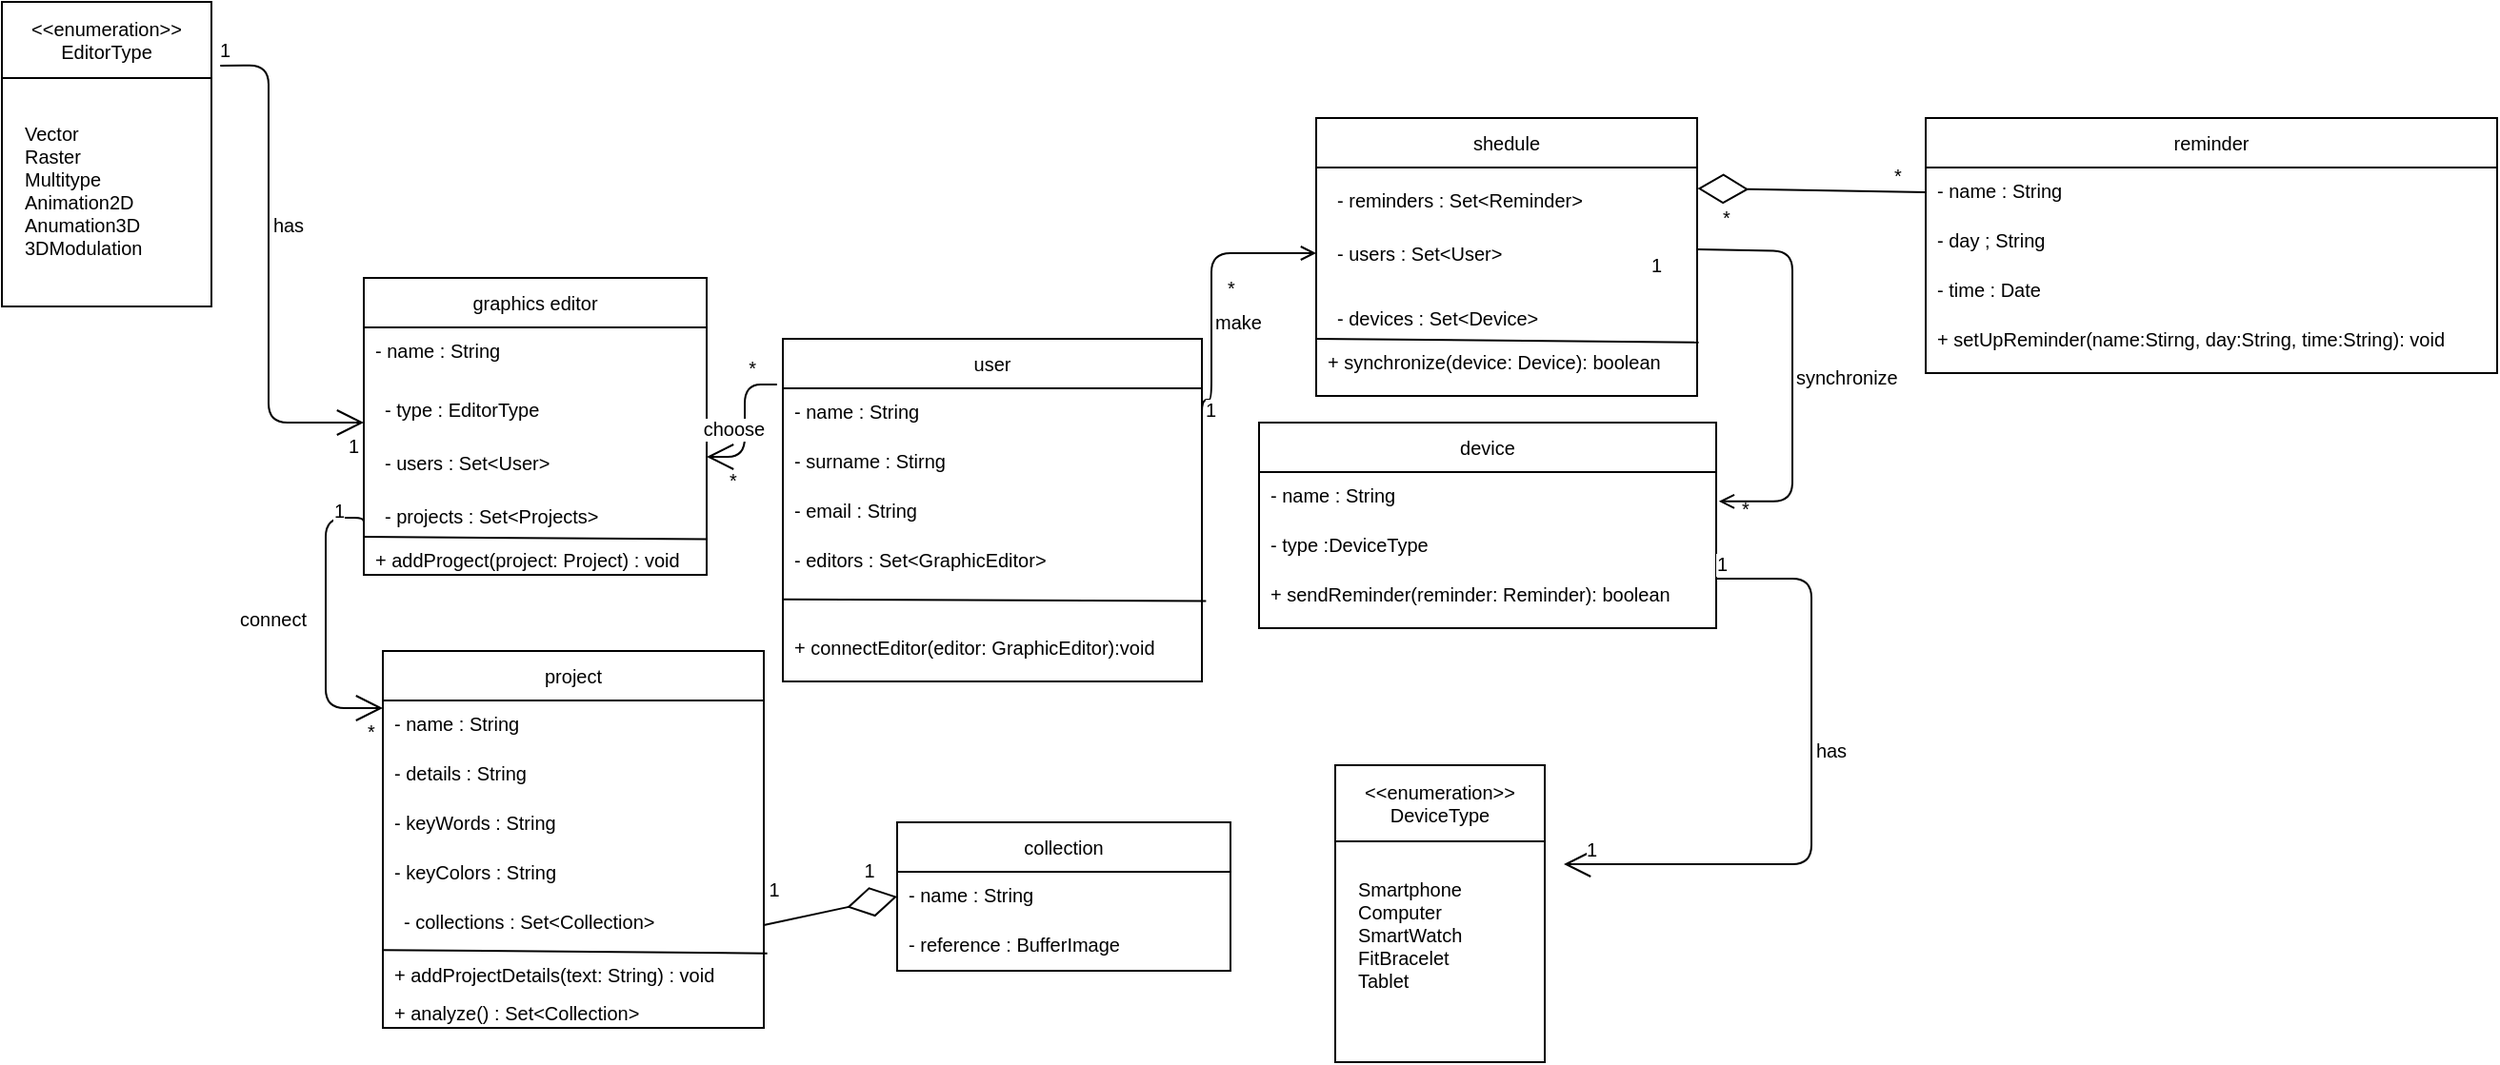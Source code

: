 <mxfile version="20.4.0" type="device"><diagram id="mCyr1kptdM3YggUfpTlr" name="Page-1"><mxGraphModel dx="1536" dy="1460" grid="1" gridSize="10" guides="1" tooltips="1" connect="1" arrows="1" fold="1" page="1" pageScale="1" pageWidth="850" pageHeight="1100" math="0" shadow="0"><root><mxCell id="0"/><mxCell id="1" parent="0"/><mxCell id="I3R1UJ650_A3PwCPnRqX-1" value="graphics editor" style="swimlane;fontStyle=0;childLayout=stackLayout;horizontal=1;startSize=26;fillColor=none;horizontalStack=0;resizeParent=1;resizeParentMax=0;resizeLast=0;collapsible=1;marginBottom=0;fontSize=10;" parent="1" vertex="1"><mxGeometry x="40" y="-256" width="180" height="156" as="geometry"/></mxCell><mxCell id="I3R1UJ650_A3PwCPnRqX-2" value="- name : String" style="text;strokeColor=none;fillColor=none;align=left;verticalAlign=top;spacingLeft=4;spacingRight=4;overflow=hidden;rotatable=0;points=[[0,0.5],[1,0.5]];portConstraint=eastwest;fontSize=10;" parent="I3R1UJ650_A3PwCPnRqX-1" vertex="1"><mxGeometry y="26" width="180" height="26" as="geometry"/></mxCell><mxCell id="I3R1UJ650_A3PwCPnRqX-3" value="- type : EditorType" style="text;strokeColor=none;fillColor=none;align=left;verticalAlign=top;spacingLeft=4;spacingRight=4;overflow=hidden;rotatable=0;points=[[0,0.5],[1,0.5]];portConstraint=eastwest;spacing=7;fontSize=10;" parent="I3R1UJ650_A3PwCPnRqX-1" vertex="1"><mxGeometry y="52" width="180" height="28" as="geometry"/></mxCell><mxCell id="y8G_y3aAvvsD7Hcarmei-17" value="- users : Set&lt;User&gt;&#xA;" style="text;strokeColor=none;fillColor=none;align=left;verticalAlign=top;spacingLeft=4;spacingRight=4;overflow=hidden;rotatable=0;points=[[0,0.5],[1,0.5]];portConstraint=eastwest;spacing=7;fontSize=10;" vertex="1" parent="I3R1UJ650_A3PwCPnRqX-1"><mxGeometry y="80" width="180" height="28" as="geometry"/></mxCell><mxCell id="y8G_y3aAvvsD7Hcarmei-13" value="- projects : Set&lt;Projects&gt;&#xA;" style="text;strokeColor=none;fillColor=none;align=left;verticalAlign=top;spacingLeft=4;spacingRight=4;overflow=hidden;rotatable=0;points=[[0,0.5],[1,0.5]];portConstraint=eastwest;spacing=7;fontSize=10;" vertex="1" parent="I3R1UJ650_A3PwCPnRqX-1"><mxGeometry y="108" width="180" height="28" as="geometry"/></mxCell><mxCell id="y8G_y3aAvvsD7Hcarmei-47" value="" style="endArrow=none;html=1;rounded=0;fontSize=10;exitX=0;exitY=0.714;exitDx=0;exitDy=0;entryX=1.002;entryY=0.064;entryDx=0;entryDy=0;entryPerimeter=0;exitPerimeter=0;" edge="1" parent="I3R1UJ650_A3PwCPnRqX-1" target="y8G_y3aAvvsD7Hcarmei-45"><mxGeometry width="50" height="50" relative="1" as="geometry"><mxPoint y="136.004" as="sourcePoint"/><mxPoint x="222.2" y="136.924" as="targetPoint"/><Array as="points"/></mxGeometry></mxCell><mxCell id="y8G_y3aAvvsD7Hcarmei-45" value="+ addProgect(project: Project) : void&#xA;&#xA;" style="text;strokeColor=none;fillColor=none;align=left;verticalAlign=top;spacingLeft=4;spacingRight=4;overflow=hidden;rotatable=0;points=[[0,0.5],[1,0.5]];portConstraint=eastwest;fontSize=10;" vertex="1" parent="I3R1UJ650_A3PwCPnRqX-1"><mxGeometry y="136" width="180" height="20" as="geometry"/></mxCell><mxCell id="I3R1UJ650_A3PwCPnRqX-7" value="user" style="swimlane;fontStyle=0;childLayout=stackLayout;horizontal=1;startSize=26;fillColor=none;horizontalStack=0;resizeParent=1;resizeParentMax=0;resizeLast=0;collapsible=1;marginBottom=0;fontSize=10;" parent="1" vertex="1"><mxGeometry x="260" y="-224" width="220" height="180" as="geometry"><mxRectangle x="220" y="-320" width="70" height="30" as="alternateBounds"/></mxGeometry></mxCell><mxCell id="I3R1UJ650_A3PwCPnRqX-8" value="- name : String" style="text;strokeColor=none;fillColor=none;align=left;verticalAlign=top;spacingLeft=4;spacingRight=4;overflow=hidden;rotatable=0;points=[[0,0.5],[1,0.5]];portConstraint=eastwest;fontSize=10;" parent="I3R1UJ650_A3PwCPnRqX-7" vertex="1"><mxGeometry y="26" width="220" height="26" as="geometry"/></mxCell><mxCell id="I3R1UJ650_A3PwCPnRqX-9" value="- surname : Stirng" style="text;strokeColor=none;fillColor=none;align=left;verticalAlign=top;spacingLeft=4;spacingRight=4;overflow=hidden;rotatable=0;points=[[0,0.5],[1,0.5]];portConstraint=eastwest;fontSize=10;" parent="I3R1UJ650_A3PwCPnRqX-7" vertex="1"><mxGeometry y="52" width="220" height="26" as="geometry"/></mxCell><mxCell id="y8G_y3aAvvsD7Hcarmei-15" value="- email : String" style="text;strokeColor=none;fillColor=none;align=left;verticalAlign=top;spacingLeft=4;spacingRight=4;overflow=hidden;rotatable=0;points=[[0,0.5],[1,0.5]];portConstraint=eastwest;fontSize=10;" vertex="1" parent="I3R1UJ650_A3PwCPnRqX-7"><mxGeometry y="78" width="220" height="26" as="geometry"/></mxCell><mxCell id="I3R1UJ650_A3PwCPnRqX-10" value="- editors : Set&lt;GraphicEditor&gt;&#xA;&#xA;&#xA;&#xA;&#xA;" style="text;strokeColor=none;fillColor=none;align=left;verticalAlign=top;spacingLeft=4;spacingRight=4;overflow=hidden;rotatable=0;points=[[0,0.5],[1,0.5]];portConstraint=eastwest;fontSize=10;" parent="I3R1UJ650_A3PwCPnRqX-7" vertex="1"><mxGeometry y="104" width="220" height="46" as="geometry"/></mxCell><mxCell id="y8G_y3aAvvsD7Hcarmei-39" value="" style="endArrow=none;html=1;rounded=0;fontSize=10;exitX=0;exitY=0.714;exitDx=0;exitDy=0;entryX=1.01;entryY=0.734;entryDx=0;entryDy=0;entryPerimeter=0;exitPerimeter=0;" edge="1" parent="I3R1UJ650_A3PwCPnRqX-7" source="I3R1UJ650_A3PwCPnRqX-10" target="I3R1UJ650_A3PwCPnRqX-10"><mxGeometry width="50" height="50" relative="1" as="geometry"><mxPoint x="50" y="114" as="sourcePoint"/><mxPoint x="100" y="64" as="targetPoint"/><Array as="points"/></mxGeometry></mxCell><mxCell id="y8G_y3aAvvsD7Hcarmei-44" value="+ connectEditor(editor: GraphicEditor):void&#xA;&#xA;&#xA;&#xA;&#xA;" style="text;strokeColor=none;fillColor=none;align=left;verticalAlign=top;spacingLeft=4;spacingRight=4;overflow=hidden;rotatable=0;points=[[0,0.5],[1,0.5]];portConstraint=eastwest;fontSize=10;" vertex="1" parent="I3R1UJ650_A3PwCPnRqX-7"><mxGeometry y="150" width="220" height="30" as="geometry"/></mxCell><mxCell id="I3R1UJ650_A3PwCPnRqX-13" value="project" style="swimlane;fontStyle=0;childLayout=stackLayout;horizontal=1;startSize=26;fillColor=none;horizontalStack=0;resizeParent=1;resizeParentMax=0;resizeLast=0;collapsible=1;marginBottom=0;fontSize=10;" parent="1" vertex="1"><mxGeometry x="50" y="-60" width="200" height="198" as="geometry"/></mxCell><mxCell id="I3R1UJ650_A3PwCPnRqX-14" value="- name : String" style="text;strokeColor=none;fillColor=none;align=left;verticalAlign=top;spacingLeft=4;spacingRight=4;overflow=hidden;rotatable=0;points=[[0,0.5],[1,0.5]];portConstraint=eastwest;fontSize=10;" parent="I3R1UJ650_A3PwCPnRqX-13" vertex="1"><mxGeometry y="26" width="200" height="26" as="geometry"/></mxCell><mxCell id="I3R1UJ650_A3PwCPnRqX-15" value="- details : String" style="text;strokeColor=none;fillColor=none;align=left;verticalAlign=top;spacingLeft=4;spacingRight=4;overflow=hidden;rotatable=0;points=[[0,0.5],[1,0.5]];portConstraint=eastwest;fontSize=10;" parent="I3R1UJ650_A3PwCPnRqX-13" vertex="1"><mxGeometry y="52" width="200" height="26" as="geometry"/></mxCell><mxCell id="I3R1UJ650_A3PwCPnRqX-16" value="- keyWords : String" style="text;strokeColor=none;fillColor=none;align=left;verticalAlign=top;spacingLeft=4;spacingRight=4;overflow=hidden;rotatable=0;points=[[0,0.5],[1,0.5]];portConstraint=eastwest;fontSize=10;" parent="I3R1UJ650_A3PwCPnRqX-13" vertex="1"><mxGeometry y="78" width="200" height="26" as="geometry"/></mxCell><mxCell id="I3R1UJ650_A3PwCPnRqX-17" value="- keyColors : String" style="text;strokeColor=none;fillColor=none;align=left;verticalAlign=top;spacingLeft=4;spacingRight=4;overflow=hidden;rotatable=0;points=[[0,0.5],[1,0.5]];portConstraint=eastwest;fontSize=10;" parent="I3R1UJ650_A3PwCPnRqX-13" vertex="1"><mxGeometry y="104" width="200" height="26" as="geometry"/></mxCell><mxCell id="y8G_y3aAvvsD7Hcarmei-18" value="- collections : Set&lt;Collection&gt;&#xA;" style="text;strokeColor=none;fillColor=none;align=left;verticalAlign=middle;spacingLeft=4;spacingRight=4;overflow=hidden;rotatable=0;points=[[0,0.5],[1,0.5]];portConstraint=eastwest;spacing=7;fontSize=10;" vertex="1" parent="I3R1UJ650_A3PwCPnRqX-13"><mxGeometry y="130" width="200" height="28" as="geometry"/></mxCell><mxCell id="y8G_y3aAvvsD7Hcarmei-51" value="" style="endArrow=none;html=1;rounded=0;fontSize=10;exitX=0;exitY=0.714;exitDx=0;exitDy=0;entryX=1.009;entryY=0.042;entryDx=0;entryDy=0;entryPerimeter=0;exitPerimeter=0;" edge="1" parent="I3R1UJ650_A3PwCPnRqX-13" target="y8G_y3aAvvsD7Hcarmei-48"><mxGeometry width="50" height="50" relative="1" as="geometry"><mxPoint y="157.084" as="sourcePoint"/><mxPoint x="222.2" y="158.004" as="targetPoint"/><Array as="points"/></mxGeometry></mxCell><mxCell id="y8G_y3aAvvsD7Hcarmei-48" value="+ addProjectDetails(text: String) : void&#xA;&#xA;" style="text;strokeColor=none;fillColor=none;align=left;verticalAlign=top;spacingLeft=4;spacingRight=4;overflow=hidden;rotatable=0;points=[[0,0.5],[1,0.5]];portConstraint=eastwest;fontSize=10;" vertex="1" parent="I3R1UJ650_A3PwCPnRqX-13"><mxGeometry y="158" width="200" height="20" as="geometry"/></mxCell><mxCell id="y8G_y3aAvvsD7Hcarmei-52" value="+ analyze() : Set&lt;Collection&gt;&#xA;&#xA;" style="text;strokeColor=none;fillColor=none;align=left;verticalAlign=top;spacingLeft=4;spacingRight=4;overflow=hidden;rotatable=0;points=[[0,0.5],[1,0.5]];portConstraint=eastwest;fontSize=10;" vertex="1" parent="I3R1UJ650_A3PwCPnRqX-13"><mxGeometry y="178" width="200" height="20" as="geometry"/></mxCell><mxCell id="I3R1UJ650_A3PwCPnRqX-19" value="reminder" style="swimlane;fontStyle=0;childLayout=stackLayout;horizontal=1;startSize=26;fillColor=none;horizontalStack=0;resizeParent=1;resizeParentMax=0;resizeLast=0;collapsible=1;marginBottom=0;fontSize=10;" parent="1" vertex="1"><mxGeometry x="860" y="-340" width="300" height="134" as="geometry"/></mxCell><mxCell id="I3R1UJ650_A3PwCPnRqX-20" value="- name : String" style="text;strokeColor=none;fillColor=none;align=left;verticalAlign=top;spacingLeft=4;spacingRight=4;overflow=hidden;rotatable=0;points=[[0,0.5],[1,0.5]];portConstraint=eastwest;fontSize=10;" parent="I3R1UJ650_A3PwCPnRqX-19" vertex="1"><mxGeometry y="26" width="300" height="26" as="geometry"/></mxCell><mxCell id="I3R1UJ650_A3PwCPnRqX-22" value="- day ; String" style="text;strokeColor=none;fillColor=none;align=left;verticalAlign=top;spacingLeft=4;spacingRight=4;overflow=hidden;rotatable=0;points=[[0,0.5],[1,0.5]];portConstraint=eastwest;fontSize=10;" parent="I3R1UJ650_A3PwCPnRqX-19" vertex="1"><mxGeometry y="52" width="300" height="26" as="geometry"/></mxCell><mxCell id="I3R1UJ650_A3PwCPnRqX-21" value="- time : Date" style="text;strokeColor=none;fillColor=none;align=left;verticalAlign=top;spacingLeft=4;spacingRight=4;overflow=hidden;rotatable=0;points=[[0,0.5],[1,0.5]];portConstraint=eastwest;fontSize=10;" parent="I3R1UJ650_A3PwCPnRqX-19" vertex="1"><mxGeometry y="78" width="300" height="26" as="geometry"/></mxCell><mxCell id="y8G_y3aAvvsD7Hcarmei-55" value="+ setUpReminder(name:Stirng, day:String, time:String): void&#xA;&#xA;&#xA;&#xA;&#xA;" style="text;strokeColor=none;fillColor=none;align=left;verticalAlign=top;spacingLeft=4;spacingRight=4;overflow=hidden;rotatable=0;points=[[0,0.5],[1,0.5]];portConstraint=eastwest;fontSize=10;" vertex="1" parent="I3R1UJ650_A3PwCPnRqX-19"><mxGeometry y="104" width="300" height="30" as="geometry"/></mxCell><mxCell id="I3R1UJ650_A3PwCPnRqX-26" value="shedule" style="swimlane;fontStyle=0;childLayout=stackLayout;horizontal=1;startSize=26;fillColor=none;horizontalStack=0;resizeParent=1;resizeParentMax=0;resizeLast=0;collapsible=1;marginBottom=0;fontSize=10;" parent="1" vertex="1"><mxGeometry x="540" y="-340" width="200" height="146" as="geometry"/></mxCell><mxCell id="y8G_y3aAvvsD7Hcarmei-21" value="- reminders : Set&lt;Reminder&gt;&#xA;" style="text;strokeColor=none;fillColor=none;align=left;verticalAlign=top;spacingLeft=4;spacingRight=4;overflow=hidden;rotatable=0;points=[[0,0.5],[1,0.5]];portConstraint=eastwest;spacing=7;fontSize=10;" vertex="1" parent="I3R1UJ650_A3PwCPnRqX-26"><mxGeometry y="26" width="200" height="28" as="geometry"/></mxCell><mxCell id="y8G_y3aAvvsD7Hcarmei-20" value="- users : Set&lt;User&gt;&#xA;&#xA;&#xA;" style="text;strokeColor=none;fillColor=none;align=left;verticalAlign=top;spacingLeft=4;spacingRight=4;overflow=hidden;rotatable=0;points=[[0,0.5],[1,0.5]];portConstraint=eastwest;spacing=7;fontSize=10;" vertex="1" parent="I3R1UJ650_A3PwCPnRqX-26"><mxGeometry y="54" width="200" height="34" as="geometry"/></mxCell><mxCell id="y8G_y3aAvvsD7Hcarmei-24" value="- devices : Set&lt;Device&gt;&#xA;" style="text;strokeColor=none;fillColor=none;align=left;verticalAlign=top;spacingLeft=4;spacingRight=4;overflow=hidden;rotatable=0;points=[[0,0.5],[1,0.5]];portConstraint=eastwest;spacing=7;fontSize=10;" vertex="1" parent="I3R1UJ650_A3PwCPnRqX-26"><mxGeometry y="88" width="200" height="28" as="geometry"/></mxCell><mxCell id="y8G_y3aAvvsD7Hcarmei-54" value="" style="endArrow=none;html=1;rounded=0;fontSize=10;exitX=0;exitY=0.714;exitDx=0;exitDy=0;entryX=1.004;entryY=0.063;entryDx=0;entryDy=0;entryPerimeter=0;exitPerimeter=0;" edge="1" parent="I3R1UJ650_A3PwCPnRqX-26" target="y8G_y3aAvvsD7Hcarmei-53"><mxGeometry width="50" height="50" relative="1" as="geometry"><mxPoint y="116.004" as="sourcePoint"/><mxPoint x="222.2" y="116.924" as="targetPoint"/><Array as="points"/></mxGeometry></mxCell><mxCell id="y8G_y3aAvvsD7Hcarmei-53" value="+ synchronize(device: Device): boolean&#xA;&#xA;&#xA;&#xA;&#xA;" style="text;strokeColor=none;fillColor=none;align=left;verticalAlign=top;spacingLeft=4;spacingRight=4;overflow=hidden;rotatable=0;points=[[0,0.5],[1,0.5]];portConstraint=eastwest;fontSize=10;" vertex="1" parent="I3R1UJ650_A3PwCPnRqX-26"><mxGeometry y="116" width="200" height="30" as="geometry"/></mxCell><mxCell id="I3R1UJ650_A3PwCPnRqX-32" value="device" style="swimlane;fontStyle=0;childLayout=stackLayout;horizontal=1;startSize=26;fillColor=none;horizontalStack=0;resizeParent=1;resizeParentMax=0;resizeLast=0;collapsible=1;marginBottom=0;fontSize=10;" parent="1" vertex="1"><mxGeometry x="510" y="-180" width="240" height="108" as="geometry"/></mxCell><mxCell id="I3R1UJ650_A3PwCPnRqX-33" value="- name : String" style="text;strokeColor=none;fillColor=none;align=left;verticalAlign=top;spacingLeft=4;spacingRight=4;overflow=hidden;rotatable=0;points=[[0,0.5],[1,0.5]];portConstraint=eastwest;fontSize=10;" parent="I3R1UJ650_A3PwCPnRqX-32" vertex="1"><mxGeometry y="26" width="240" height="26" as="geometry"/></mxCell><mxCell id="I3R1UJ650_A3PwCPnRqX-34" value="- type :DeviceType" style="text;strokeColor=none;fillColor=none;align=left;verticalAlign=top;spacingLeft=4;spacingRight=4;overflow=hidden;rotatable=0;points=[[0,0.5],[1,0.5]];portConstraint=eastwest;fontSize=10;" parent="I3R1UJ650_A3PwCPnRqX-32" vertex="1"><mxGeometry y="52" width="240" height="26" as="geometry"/></mxCell><mxCell id="y8G_y3aAvvsD7Hcarmei-56" value="+ sendReminder(reminder: Reminder): boolean&#xA;&#xA;&#xA;&#xA;&#xA;" style="text;strokeColor=none;fillColor=none;align=left;verticalAlign=top;spacingLeft=4;spacingRight=4;overflow=hidden;rotatable=0;points=[[0,0.5],[1,0.5]];portConstraint=eastwest;fontSize=10;" vertex="1" parent="I3R1UJ650_A3PwCPnRqX-32"><mxGeometry y="78" width="240" height="30" as="geometry"/></mxCell><mxCell id="I3R1UJ650_A3PwCPnRqX-42" value="" style="endArrow=none;html=1;startSize=12;startArrow=open;startFill=0;edgeStyle=orthogonalEdgeStyle;entryX=-0.014;entryY=-0.077;entryDx=0;entryDy=0;exitX=1;exitY=0.5;exitDx=0;exitDy=0;entryPerimeter=0;fontSize=10;" parent="1" source="y8G_y3aAvvsD7Hcarmei-17" target="I3R1UJ650_A3PwCPnRqX-8" edge="1"><mxGeometry relative="1" as="geometry"><mxPoint x="200" y="-180" as="sourcePoint"/><mxPoint x="220" y="-288.99" as="targetPoint"/></mxGeometry></mxCell><mxCell id="I3R1UJ650_A3PwCPnRqX-43" value="*" style="edgeLabel;resizable=0;html=1;align=left;verticalAlign=bottom;fontSize=10;" parent="I3R1UJ650_A3PwCPnRqX-42" connectable="0" vertex="1"><mxGeometry x="-1" relative="1" as="geometry"><mxPoint x="10" y="20" as="offset"/></mxGeometry></mxCell><mxCell id="I3R1UJ650_A3PwCPnRqX-44" value="*" style="edgeLabel;resizable=0;html=1;align=right;verticalAlign=bottom;fontSize=10;" parent="I3R1UJ650_A3PwCPnRqX-42" connectable="0" vertex="1"><mxGeometry x="1" relative="1" as="geometry"><mxPoint x="-10" as="offset"/></mxGeometry></mxCell><mxCell id="I3R1UJ650_A3PwCPnRqX-45" value="&lt;div style=&quot;font-size: 10px;&quot;&gt;choose&lt;/div&gt;" style="edgeLabel;html=1;align=center;verticalAlign=middle;resizable=0;points=[];fontSize=10;" parent="I3R1UJ650_A3PwCPnRqX-42" connectable="0" vertex="1"><mxGeometry x="0.066" y="-1" relative="1" as="geometry"><mxPoint x="-7" y="5" as="offset"/></mxGeometry></mxCell><mxCell id="I3R1UJ650_A3PwCPnRqX-47" value="make" style="endArrow=open;endFill=0;html=1;align=left;verticalAlign=top;rounded=1;exitX=1;exitY=0.25;exitDx=0;exitDy=0;elbow=vertical;edgeStyle=orthogonalEdgeStyle;entryX=0;entryY=0.5;entryDx=0;entryDy=0;fontSize=10;" parent="1" source="I3R1UJ650_A3PwCPnRqX-7" target="y8G_y3aAvvsD7Hcarmei-20" edge="1"><mxGeometry x="-0.05" relative="1" as="geometry"><mxPoint x="420" y="-350" as="sourcePoint"/><mxPoint x="500" y="-280" as="targetPoint"/><mxPoint as="offset"/><Array as="points"><mxPoint x="485" y="-192"/><mxPoint x="485" y="-269"/></Array></mxGeometry></mxCell><mxCell id="I3R1UJ650_A3PwCPnRqX-48" value="1" style="edgeLabel;resizable=0;html=1;align=left;verticalAlign=bottom;fontSize=10;" parent="I3R1UJ650_A3PwCPnRqX-47" connectable="0" vertex="1"><mxGeometry x="-1" relative="1" as="geometry"/></mxCell><mxCell id="I3R1UJ650_A3PwCPnRqX-49" value="*" style="text;html=1;align=center;verticalAlign=middle;resizable=0;points=[];autosize=1;strokeColor=none;fillColor=none;fontSize=10;" parent="1" vertex="1"><mxGeometry x="480" y="-266" width="30" height="30" as="geometry"/></mxCell><mxCell id="I3R1UJ650_A3PwCPnRqX-51" value="synchronize" style="endArrow=open;endFill=0;html=1;align=left;verticalAlign=top;rounded=1;elbow=vertical;edgeStyle=orthogonalEdgeStyle;exitX=0;exitY=1.067;exitDx=0;exitDy=0;exitPerimeter=0;fontSize=10;entryX=0.047;entryY=0.38;entryDx=0;entryDy=0;entryPerimeter=0;" parent="1" source="I3R1UJ650_A3PwCPnRqX-54" target="y8G_y3aAvvsD7Hcarmei-59" edge="1"><mxGeometry x="-0.05" relative="1" as="geometry"><mxPoint x="640" y="-271" as="sourcePoint"/><mxPoint x="740.0" y="-139.0" as="targetPoint"/><mxPoint as="offset"/><Array as="points"><mxPoint x="790" y="-270"/><mxPoint x="790" y="-139"/></Array></mxGeometry></mxCell><mxCell id="I3R1UJ650_A3PwCPnRqX-54" value="*" style="text;html=1;align=center;verticalAlign=middle;resizable=0;points=[];autosize=1;strokeColor=none;fillColor=none;fontSize=10;" parent="1" vertex="1"><mxGeometry x="740" y="-303" width="30" height="30" as="geometry"/></mxCell><mxCell id="I3R1UJ650_A3PwCPnRqX-57" value="1" style="edgeLabel;resizable=0;html=1;align=left;verticalAlign=bottom;fontSize=10;" parent="1" connectable="0" vertex="1"><mxGeometry x="495.0" y="-150" as="geometry"><mxPoint x="219" y="-105" as="offset"/></mxGeometry></mxCell><mxCell id="I3R1UJ650_A3PwCPnRqX-58" value="*" style="text;html=1;align=center;verticalAlign=middle;resizable=0;points=[];autosize=1;strokeColor=none;fillColor=none;fontSize=10;" parent="1" vertex="1"><mxGeometry x="830" y="-325" width="30" height="30" as="geometry"/></mxCell><mxCell id="I3R1UJ650_A3PwCPnRqX-59" value="" style="endArrow=none;html=1;startSize=12;startArrow=open;startFill=0;edgeStyle=orthogonalEdgeStyle;entryX=0.005;entryY=0.798;entryDx=0;entryDy=0;exitX=0;exitY=0.154;exitDx=0;exitDy=0;entryPerimeter=0;exitPerimeter=0;fontSize=10;" parent="1" source="I3R1UJ650_A3PwCPnRqX-14" target="y8G_y3aAvvsD7Hcarmei-13" edge="1"><mxGeometry relative="1" as="geometry"><mxPoint x="-98.04" y="-196.5" as="sourcePoint"/><mxPoint x="30.0" y="-211.502" as="targetPoint"/><Array as="points"><mxPoint x="20" y="-30"/><mxPoint x="20" y="-130"/><mxPoint x="40" y="-130"/><mxPoint x="40" y="-126"/></Array></mxGeometry></mxCell><mxCell id="I3R1UJ650_A3PwCPnRqX-60" value="*" style="edgeLabel;resizable=0;html=1;align=left;verticalAlign=bottom;fontSize=10;" parent="I3R1UJ650_A3PwCPnRqX-59" connectable="0" vertex="1"><mxGeometry x="-1" relative="1" as="geometry"><mxPoint x="-10" y="20" as="offset"/></mxGeometry></mxCell><mxCell id="I3R1UJ650_A3PwCPnRqX-61" value="1" style="edgeLabel;resizable=0;html=1;align=right;verticalAlign=bottom;fontSize=10;" parent="I3R1UJ650_A3PwCPnRqX-59" connectable="0" vertex="1"><mxGeometry x="1" relative="1" as="geometry"><mxPoint x="-10" as="offset"/></mxGeometry></mxCell><mxCell id="I3R1UJ650_A3PwCPnRqX-62" value="connect" style="edgeLabel;html=1;align=center;verticalAlign=middle;resizable=0;points=[];fontSize=10;" parent="I3R1UJ650_A3PwCPnRqX-59" connectable="0" vertex="1"><mxGeometry x="0.066" y="-1" relative="1" as="geometry"><mxPoint x="-29" y="5" as="offset"/></mxGeometry></mxCell><mxCell id="I3R1UJ650_A3PwCPnRqX-66" value="collection" style="swimlane;fontStyle=0;childLayout=stackLayout;horizontal=1;startSize=26;fillColor=none;horizontalStack=0;resizeParent=1;resizeParentMax=0;resizeLast=0;collapsible=1;marginBottom=0;fontSize=10;" parent="1" vertex="1"><mxGeometry x="320" y="30" width="175" height="78" as="geometry"/></mxCell><mxCell id="I3R1UJ650_A3PwCPnRqX-67" value="- name : String" style="text;strokeColor=none;fillColor=none;align=left;verticalAlign=top;spacingLeft=4;spacingRight=4;overflow=hidden;rotatable=0;points=[[0,0.5],[1,0.5]];portConstraint=eastwest;fontSize=10;" parent="I3R1UJ650_A3PwCPnRqX-66" vertex="1"><mxGeometry y="26" width="175" height="26" as="geometry"/></mxCell><mxCell id="I3R1UJ650_A3PwCPnRqX-71" value="- reference : BufferImage" style="text;strokeColor=none;fillColor=none;align=left;verticalAlign=top;spacingLeft=4;spacingRight=4;overflow=hidden;rotatable=0;points=[[0,0.5],[1,0.5]];portConstraint=eastwest;fontSize=10;" parent="I3R1UJ650_A3PwCPnRqX-66" vertex="1"><mxGeometry y="52" width="175" height="26" as="geometry"/></mxCell><mxCell id="I3R1UJ650_A3PwCPnRqX-73" value="1" style="text;html=1;align=center;verticalAlign=middle;resizable=0;points=[];autosize=1;strokeColor=none;fillColor=none;fontSize=10;" parent="1" vertex="1"><mxGeometry x="290" y="40" width="30" height="30" as="geometry"/></mxCell><mxCell id="I3R1UJ650_A3PwCPnRqX-74" value="1" style="text;html=1;align=center;verticalAlign=middle;resizable=0;points=[];autosize=1;strokeColor=none;fillColor=none;fontSize=10;" parent="1" vertex="1"><mxGeometry x="240" y="50" width="30" height="30" as="geometry"/></mxCell><mxCell id="I3R1UJ650_A3PwCPnRqX-72" value="" style="endArrow=diamondThin;endFill=0;endSize=24;html=1;rounded=1;elbow=vertical;exitX=1;exitY=0.5;exitDx=0;exitDy=0;entryX=0;entryY=0.5;entryDx=0;entryDy=0;fontSize=10;" parent="1" source="y8G_y3aAvvsD7Hcarmei-18" target="I3R1UJ650_A3PwCPnRqX-67" edge="1"><mxGeometry width="160" relative="1" as="geometry"><mxPoint x="420" y="-170" as="sourcePoint"/><mxPoint x="260" y="-170" as="targetPoint"/></mxGeometry></mxCell><mxCell id="I3R1UJ650_A3PwCPnRqX-76" value="" style="endArrow=diamondThin;endFill=0;endSize=24;html=1;rounded=1;elbow=vertical;exitX=0;exitY=0.5;exitDx=0;exitDy=0;entryX=0.007;entryY=0;entryDx=0;entryDy=0;entryPerimeter=0;fontSize=10;" parent="1" source="I3R1UJ650_A3PwCPnRqX-20" target="I3R1UJ650_A3PwCPnRqX-54" edge="1"><mxGeometry width="160" relative="1" as="geometry"><mxPoint x="775" y="-294.48" as="sourcePoint"/><mxPoint x="710" y="-294.48" as="targetPoint"/></mxGeometry></mxCell><mxCell id="y8G_y3aAvvsD7Hcarmei-9" value="&lt;&lt;enumeration&gt;&gt;&#xA;EditorType" style="swimlane;startSize=40;fontStyle=0;fontSize=10;" vertex="1" parent="1"><mxGeometry x="-150" y="-401" width="110" height="160" as="geometry"/></mxCell><mxCell id="y8G_y3aAvvsD7Hcarmei-10" value="&lt;div style=&quot;font-size: 10px;&quot; align=&quot;left&quot;&gt;&lt;font style=&quot;font-size: 10px;&quot;&gt;&lt;span class=&quot;ILfuVd&quot; style=&quot;font-size: 10px;&quot; lang=&quot;en&quot;&gt;&lt;span class=&quot;hgKElc&quot; style=&quot;font-size: 10px;&quot;&gt;Vector&lt;/span&gt;&lt;/span&gt;&lt;/font&gt;&lt;/div&gt;&lt;div style=&quot;font-size: 10px;&quot; align=&quot;left&quot;&gt;&lt;font style=&quot;font-size: 10px;&quot;&gt;&lt;span class=&quot;ILfuVd&quot; style=&quot;font-size: 10px;&quot; lang=&quot;en&quot;&gt;&lt;span class=&quot;hgKElc&quot; style=&quot;font-size: 10px;&quot;&gt;Raster&lt;/span&gt;&lt;/span&gt;&lt;/font&gt;&lt;/div&gt;&lt;div style=&quot;font-size: 10px;&quot; align=&quot;left&quot;&gt;&lt;font style=&quot;font-size: 10px;&quot;&gt;&lt;span class=&quot;ILfuVd&quot; style=&quot;font-size: 10px;&quot; lang=&quot;en&quot;&gt;&lt;span class=&quot;hgKElc&quot; style=&quot;font-size: 10px;&quot;&gt;Multitype&lt;/span&gt;&lt;/span&gt;&lt;/font&gt;&lt;/div&gt;&lt;div style=&quot;font-size: 10px;&quot; align=&quot;left&quot;&gt;&lt;font style=&quot;font-size: 10px;&quot;&gt;&lt;span class=&quot;ILfuVd&quot; style=&quot;font-size: 10px;&quot; lang=&quot;en&quot;&gt;&lt;span class=&quot;hgKElc&quot; style=&quot;font-size: 10px;&quot;&gt;Animation2D&lt;/span&gt;&lt;/span&gt;&lt;/font&gt;&lt;/div&gt;&lt;div style=&quot;font-size: 10px;&quot; align=&quot;left&quot;&gt;&lt;font style=&quot;font-size: 10px;&quot;&gt;&lt;span class=&quot;ILfuVd&quot; style=&quot;font-size: 10px;&quot; lang=&quot;en&quot;&gt;&lt;span class=&quot;hgKElc&quot; style=&quot;font-size: 10px;&quot;&gt;Anumation3D&lt;/span&gt;&lt;/span&gt;&lt;/font&gt;&lt;/div&gt;&lt;div style=&quot;font-size: 10px;&quot; align=&quot;left&quot;&gt;&lt;font style=&quot;font-size: 10px;&quot;&gt;&lt;span class=&quot;ILfuVd&quot; style=&quot;font-size: 10px;&quot; lang=&quot;en&quot;&gt;&lt;span class=&quot;hgKElc&quot; style=&quot;font-size: 10px;&quot;&gt;3DModulation&lt;br style=&quot;font-size: 10px;&quot;&gt;&lt;/span&gt;&lt;/span&gt;&lt;/font&gt;&lt;/div&gt;&lt;div style=&quot;font-size: 10px;&quot; align=&quot;left&quot;&gt;&lt;font style=&quot;font-size: 10px;&quot;&gt;&lt;span class=&quot;ILfuVd&quot; style=&quot;font-size: 10px;&quot; lang=&quot;en&quot;&gt;&lt;span class=&quot;hgKElc&quot; style=&quot;font-size: 10px;&quot;&gt;&lt;br style=&quot;font-size: 10px;&quot;&gt;&lt;/span&gt;&lt;/span&gt;&lt;/font&gt;&lt;/div&gt;" style="text;html=1;align=left;verticalAlign=middle;resizable=0;points=[];autosize=1;strokeColor=none;fillColor=none;fontSize=10;" vertex="1" parent="y8G_y3aAvvsD7Hcarmei-9"><mxGeometry x="10" y="55" width="90" height="100" as="geometry"/></mxCell><mxCell id="y8G_y3aAvvsD7Hcarmei-11" value="&lt;&lt;enumeration&gt;&gt;&#xA;DeviceType" style="swimlane;startSize=40;fontStyle=0;fontSize=10;" vertex="1" parent="1"><mxGeometry x="550" width="110" height="156" as="geometry"/></mxCell><mxCell id="y8G_y3aAvvsD7Hcarmei-12" value="&lt;div style=&quot;font-size: 10px;&quot; align=&quot;left&quot;&gt;&lt;font style=&quot;font-size: 10px;&quot;&gt;&lt;span class=&quot;ILfuVd&quot; style=&quot;font-size: 10px;&quot; lang=&quot;en&quot;&gt;&lt;span class=&quot;hgKElc&quot; style=&quot;font-size: 10px;&quot;&gt;Smartphone&lt;/span&gt;&lt;/span&gt;&lt;/font&gt;&lt;/div&gt;&lt;div style=&quot;font-size: 10px;&quot; align=&quot;left&quot;&gt;&lt;font style=&quot;font-size: 10px;&quot;&gt;&lt;span class=&quot;ILfuVd&quot; style=&quot;font-size: 10px;&quot; lang=&quot;en&quot;&gt;&lt;span class=&quot;hgKElc&quot; style=&quot;font-size: 10px;&quot;&gt;Computer&lt;/span&gt;&lt;/span&gt;&lt;/font&gt;&lt;/div&gt;&lt;div style=&quot;font-size: 10px;&quot; align=&quot;left&quot;&gt;&lt;font style=&quot;font-size: 10px;&quot;&gt;&lt;span class=&quot;ILfuVd&quot; style=&quot;font-size: 10px;&quot; lang=&quot;en&quot;&gt;&lt;span class=&quot;hgKElc&quot; style=&quot;font-size: 10px;&quot;&gt;SmartWatch&lt;/span&gt;&lt;/span&gt;&lt;/font&gt;&lt;/div&gt;&lt;div style=&quot;font-size: 10px;&quot; align=&quot;left&quot;&gt;&lt;font style=&quot;font-size: 10px;&quot;&gt;&lt;span class=&quot;ILfuVd&quot; style=&quot;font-size: 10px;&quot; lang=&quot;en&quot;&gt;&lt;span class=&quot;hgKElc&quot; style=&quot;font-size: 10px;&quot;&gt;FitBracelet&lt;/span&gt;&lt;/span&gt;&lt;/font&gt;&lt;/div&gt;&lt;div style=&quot;font-size: 10px;&quot; align=&quot;left&quot;&gt;&lt;font style=&quot;font-size: 10px;&quot;&gt;&lt;span class=&quot;ILfuVd&quot; style=&quot;font-size: 10px;&quot; lang=&quot;en&quot;&gt;&lt;span class=&quot;hgKElc&quot; style=&quot;font-size: 10px;&quot;&gt;Tablet&lt;/span&gt;&lt;/span&gt;&lt;/font&gt;&lt;/div&gt;&lt;div style=&quot;font-size: 10px;&quot; align=&quot;left&quot;&gt;&lt;font style=&quot;font-size: 10px;&quot;&gt;&lt;span class=&quot;ILfuVd&quot; style=&quot;font-size: 10px;&quot; lang=&quot;en&quot;&gt;&lt;span class=&quot;hgKElc&quot; style=&quot;font-size: 10px;&quot;&gt;&lt;br style=&quot;font-size: 10px;&quot;&gt;&lt;/span&gt;&lt;/span&gt;&lt;/font&gt;&lt;/div&gt;&lt;div style=&quot;font-size: 10px;&quot; align=&quot;left&quot;&gt;&lt;font style=&quot;font-size: 10px;&quot;&gt;&lt;span class=&quot;ILfuVd&quot; style=&quot;font-size: 10px;&quot; lang=&quot;en&quot;&gt;&lt;span class=&quot;hgKElc&quot; style=&quot;font-size: 10px;&quot;&gt;&lt;br style=&quot;font-size: 10px;&quot;&gt;&lt;/span&gt;&lt;/span&gt;&lt;/font&gt;&lt;/div&gt;" style="text;html=1;align=left;verticalAlign=middle;resizable=0;points=[];autosize=1;strokeColor=none;fillColor=none;fontSize=10;" vertex="1" parent="y8G_y3aAvvsD7Hcarmei-11"><mxGeometry x="10" y="51" width="80" height="100" as="geometry"/></mxCell><mxCell id="y8G_y3aAvvsD7Hcarmei-25" value="" style="endArrow=none;html=1;startSize=12;startArrow=open;startFill=0;edgeStyle=orthogonalEdgeStyle;entryX=1.042;entryY=0.209;entryDx=0;entryDy=0;entryPerimeter=0;fontSize=10;" edge="1" parent="1" target="y8G_y3aAvvsD7Hcarmei-9"><mxGeometry relative="1" as="geometry"><mxPoint x="40" y="-180" as="sourcePoint"/><mxPoint x="50.0" y="-275.656" as="targetPoint"/><Array as="points"><mxPoint x="-10" y="-180"/><mxPoint x="-10" y="-368"/></Array></mxGeometry></mxCell><mxCell id="y8G_y3aAvvsD7Hcarmei-26" value="1" style="edgeLabel;resizable=0;html=1;align=left;verticalAlign=bottom;fontSize=10;" connectable="0" vertex="1" parent="y8G_y3aAvvsD7Hcarmei-25"><mxGeometry x="-1" relative="1" as="geometry"><mxPoint x="-10" y="20" as="offset"/></mxGeometry></mxCell><mxCell id="y8G_y3aAvvsD7Hcarmei-27" value="1" style="edgeLabel;resizable=0;html=1;align=right;verticalAlign=bottom;fontSize=10;" connectable="0" vertex="1" parent="y8G_y3aAvvsD7Hcarmei-25"><mxGeometry x="1" relative="1" as="geometry"><mxPoint x="6" as="offset"/></mxGeometry></mxCell><mxCell id="y8G_y3aAvvsD7Hcarmei-28" value="has" style="edgeLabel;html=1;align=center;verticalAlign=middle;resizable=0;points=[];fontSize=10;" connectable="0" vertex="1" parent="y8G_y3aAvvsD7Hcarmei-25"><mxGeometry x="0.066" y="-1" relative="1" as="geometry"><mxPoint x="9" y="-14" as="offset"/></mxGeometry></mxCell><mxCell id="y8G_y3aAvvsD7Hcarmei-31" value="" style="endArrow=none;html=1;startSize=12;startArrow=open;startFill=0;edgeStyle=orthogonalEdgeStyle;fontSize=10;" edge="1" parent="1"><mxGeometry relative="1" as="geometry"><mxPoint x="670" y="52" as="sourcePoint"/><mxPoint x="750" y="-98" as="targetPoint"/><Array as="points"><mxPoint x="800" y="52"/><mxPoint x="800" y="-98"/></Array></mxGeometry></mxCell><mxCell id="y8G_y3aAvvsD7Hcarmei-32" value="1" style="edgeLabel;resizable=0;html=1;align=left;verticalAlign=bottom;fontSize=10;" connectable="0" vertex="1" parent="y8G_y3aAvvsD7Hcarmei-31"><mxGeometry x="-1" relative="1" as="geometry"><mxPoint x="10" as="offset"/></mxGeometry></mxCell><mxCell id="y8G_y3aAvvsD7Hcarmei-33" value="1" style="edgeLabel;resizable=0;html=1;align=right;verticalAlign=bottom;fontSize=10;" connectable="0" vertex="1" parent="y8G_y3aAvvsD7Hcarmei-31"><mxGeometry x="1" relative="1" as="geometry"><mxPoint x="6" as="offset"/></mxGeometry></mxCell><mxCell id="y8G_y3aAvvsD7Hcarmei-34" value="has" style="edgeLabel;html=1;align=center;verticalAlign=middle;resizable=0;points=[];fontSize=10;" connectable="0" vertex="1" parent="y8G_y3aAvvsD7Hcarmei-31"><mxGeometry x="0.066" y="-1" relative="1" as="geometry"><mxPoint x="9" y="-14" as="offset"/></mxGeometry></mxCell><mxCell id="y8G_y3aAvvsD7Hcarmei-59" value="*" style="text;html=1;align=center;verticalAlign=middle;resizable=0;points=[];autosize=1;strokeColor=none;fillColor=none;fontSize=10;" vertex="1" parent="1"><mxGeometry x="750" y="-150" width="30" height="30" as="geometry"/></mxCell></root></mxGraphModel></diagram></mxfile>